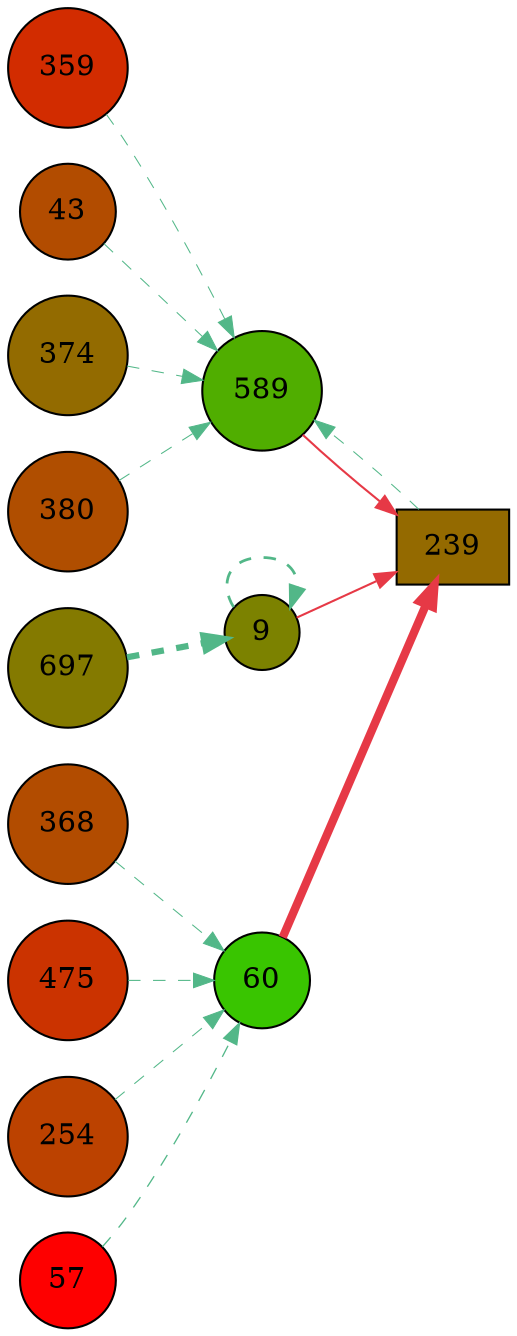 digraph G{
rankdir=LR;
359 [style=filled, shape=circle, fillcolor="#d22c00", label="359"];
9 [style=filled, shape=circle, fillcolor="#7c8200", label="9"];
43 [style=filled, shape=circle, fillcolor="#b24c00", label="43"];
589 [style=filled, shape=circle, fillcolor="#50ae00", label="589"];
239 [style=filled, shape=box, fillcolor="#946a00", label="239"];
368 [style=filled, shape=circle, fillcolor="#b24c00", label="368"];
374 [style=filled, shape=circle, fillcolor="#936b00", label="374"];
380 [style=filled, shape=circle, fillcolor="#b04e00", label="380"];
697 [style=filled, shape=circle, fillcolor="#847a00", label="697"];
475 [style=filled, shape=circle, fillcolor="#cb3300", label="475"];
60 [style=filled, shape=circle, fillcolor="#39c500", label="60"];
254 [style=filled, shape=circle, fillcolor="#bc4200", label="254"];
57 [style=filled, shape=circle, fillcolor="#fe0000", label="57"];
60 -> 239 [color="#e63946",penwidth=4.00];
589 -> 239 [color="#e63946",penwidth=1.00];
9 -> 239 [color="#e63946",penwidth=1.00];
697 -> 9 [color="#52b788",style=dashed,penwidth=3.00];
9 -> 9 [color="#52b788",style=dashed,penwidth=1.32];
57 -> 60 [color="#52b788",style=dashed,penwidth=0.63];
368 -> 60 [color="#52b788",style=dashed,penwidth=0.50];
475 -> 60 [color="#52b788",style=dashed,penwidth=0.50];
254 -> 60 [color="#52b788",style=dashed,penwidth=0.50];
380 -> 589 [color="#52b788",style=dashed,penwidth=0.50];
359 -> 589 [color="#52b788",style=dashed,penwidth=0.50];
374 -> 589 [color="#52b788",style=dashed,penwidth=0.50];
239 -> 589 [color="#52b788",style=dashed,penwidth=0.50];
43 -> 589 [color="#52b788",style=dashed,penwidth=0.50];
}